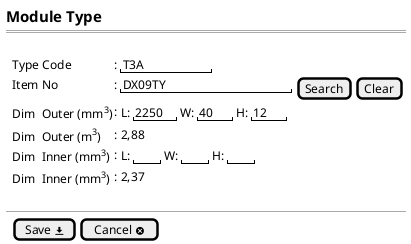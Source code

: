 @startsalt
{
  <size:15><b>Module Type
  ==
  .
  {   
    .|Type Code      |: |" T3A       "|*
    .|Item No        |: |" DX09TY              "| [Search] |* |[Clear] |*
    .|Dim  Outer (mm<sup>3</sup>) |: {L:|" 2250"|W:|" 40 "|H:|" 12 "|}|*
    .|Dim  Outer (m<sup>3</sup>)  |: 2,88|*
    .|Dim  Inner (mm<sup>3</sup>) |: {L:|"   "|W:|"   "|H:|"   "|}|*
    .|Dim  Inner (mm<sup>3</sup>) |: 2,37 |*
  }
  .
--  
{
  .|  [Save <&data-transfer-download>] |  [Cancel <&circle-x>] |*
  }
}

  @endsalt
